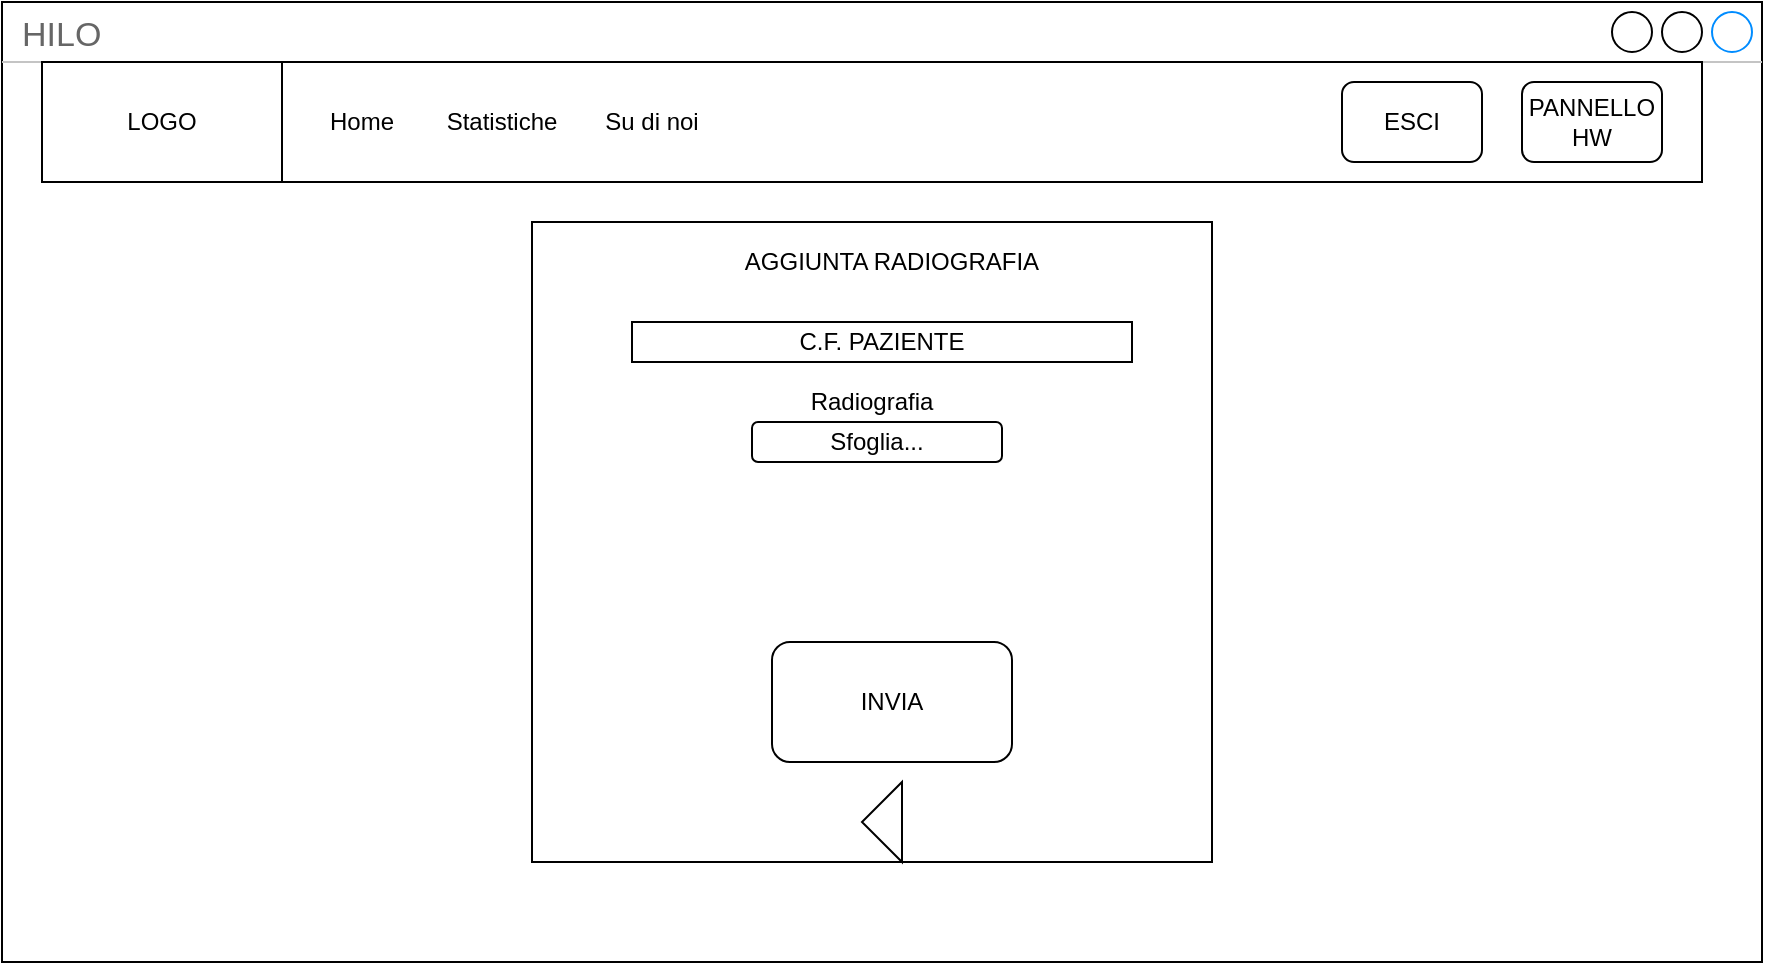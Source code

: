 <mxfile version="14.2.6" type="device"><diagram id="dvnMstXFFtpJYE7FaA6J" name="Page-1"><mxGraphModel dx="1422" dy="737" grid="1" gridSize="10" guides="1" tooltips="1" connect="1" arrows="1" fold="1" page="1" pageScale="1" pageWidth="1654" pageHeight="2336" math="0" shadow="0"><root><mxCell id="0"/><mxCell id="1" parent="0"/><mxCell id="Pbpemr7_fbEQikBNbd_5-1" value="HILO" style="strokeWidth=1;shadow=0;dashed=0;align=center;html=1;shape=mxgraph.mockup.containers.window;align=left;verticalAlign=top;spacingLeft=8;strokeColor2=#008cff;strokeColor3=#c4c4c4;fontColor=#666666;mainText=;fontSize=17;labelBackgroundColor=none;" vertex="1" parent="1"><mxGeometry x="210" y="50" width="880" height="480" as="geometry"/></mxCell><mxCell id="Pbpemr7_fbEQikBNbd_5-2" value="" style="rounded=0;whiteSpace=wrap;html=1;" vertex="1" parent="1"><mxGeometry x="230" y="80" width="830" height="60" as="geometry"/></mxCell><mxCell id="Pbpemr7_fbEQikBNbd_5-3" value="LOGO" style="rounded=0;whiteSpace=wrap;html=1;" vertex="1" parent="1"><mxGeometry x="230" y="80" width="120" height="60" as="geometry"/></mxCell><mxCell id="Pbpemr7_fbEQikBNbd_5-4" value="Home" style="text;html=1;strokeColor=none;fillColor=none;align=center;verticalAlign=middle;whiteSpace=wrap;rounded=0;" vertex="1" parent="1"><mxGeometry x="370" y="100" width="40" height="20" as="geometry"/></mxCell><mxCell id="Pbpemr7_fbEQikBNbd_5-5" value="Statistiche" style="text;html=1;strokeColor=none;fillColor=none;align=center;verticalAlign=middle;whiteSpace=wrap;rounded=0;" vertex="1" parent="1"><mxGeometry x="440" y="100" width="40" height="20" as="geometry"/></mxCell><mxCell id="Pbpemr7_fbEQikBNbd_5-6" value="Su di noi" style="text;html=1;strokeColor=none;fillColor=none;align=center;verticalAlign=middle;whiteSpace=wrap;rounded=0;" vertex="1" parent="1"><mxGeometry x="510" y="100" width="50" height="20" as="geometry"/></mxCell><mxCell id="Pbpemr7_fbEQikBNbd_5-7" value="ESCI" style="rounded=1;whiteSpace=wrap;html=1;" vertex="1" parent="1"><mxGeometry x="880" y="90" width="70" height="40" as="geometry"/></mxCell><mxCell id="Pbpemr7_fbEQikBNbd_5-8" value="" style="rounded=0;whiteSpace=wrap;html=1;" vertex="1" parent="1"><mxGeometry x="475" y="160" width="340" height="320" as="geometry"/></mxCell><mxCell id="Pbpemr7_fbEQikBNbd_5-9" value="PANNELLO HW" style="rounded=1;whiteSpace=wrap;html=1;" vertex="1" parent="1"><mxGeometry x="970" y="90" width="70" height="40" as="geometry"/></mxCell><mxCell id="Pbpemr7_fbEQikBNbd_5-10" value="AGGIUNTA RADIOGRAFIA" style="text;html=1;strokeColor=none;fillColor=none;align=center;verticalAlign=middle;whiteSpace=wrap;rounded=0;" vertex="1" parent="1"><mxGeometry x="510" y="170" width="290" height="20" as="geometry"/></mxCell><mxCell id="Pbpemr7_fbEQikBNbd_5-13" value="C.F. PAZIENTE" style="rounded=0;whiteSpace=wrap;html=1;" vertex="1" parent="1"><mxGeometry x="525" y="210" width="250" height="20" as="geometry"/></mxCell><mxCell id="Pbpemr7_fbEQikBNbd_5-14" value="INVIA" style="rounded=1;whiteSpace=wrap;html=1;" vertex="1" parent="1"><mxGeometry x="595" y="370" width="120" height="60" as="geometry"/></mxCell><mxCell id="Pbpemr7_fbEQikBNbd_5-15" value="" style="triangle;whiteSpace=wrap;html=1;direction=west;" vertex="1" parent="1"><mxGeometry x="640" y="440" width="20" height="40" as="geometry"/></mxCell><mxCell id="Pbpemr7_fbEQikBNbd_5-16" value="Radiografia" style="text;html=1;strokeColor=none;fillColor=none;align=center;verticalAlign=middle;whiteSpace=wrap;rounded=0;" vertex="1" parent="1"><mxGeometry x="570" y="240" width="150" height="20" as="geometry"/></mxCell><mxCell id="Pbpemr7_fbEQikBNbd_5-17" value="Sfoglia..." style="rounded=1;whiteSpace=wrap;html=1;" vertex="1" parent="1"><mxGeometry x="585" y="260" width="125" height="20" as="geometry"/></mxCell></root></mxGraphModel></diagram></mxfile>
